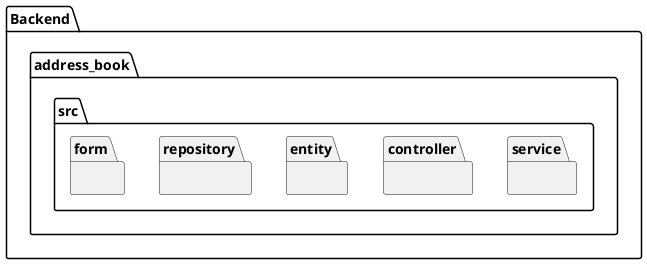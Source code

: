@startuml
package "Backend" {

package "address_book.src.service" {

} 

package "address_book.src.controller" {

}

package "address_book.src.entity" {

}

package "address_book.src.repository" {

}

package "address_book.src.form" {

}

}
@enduml